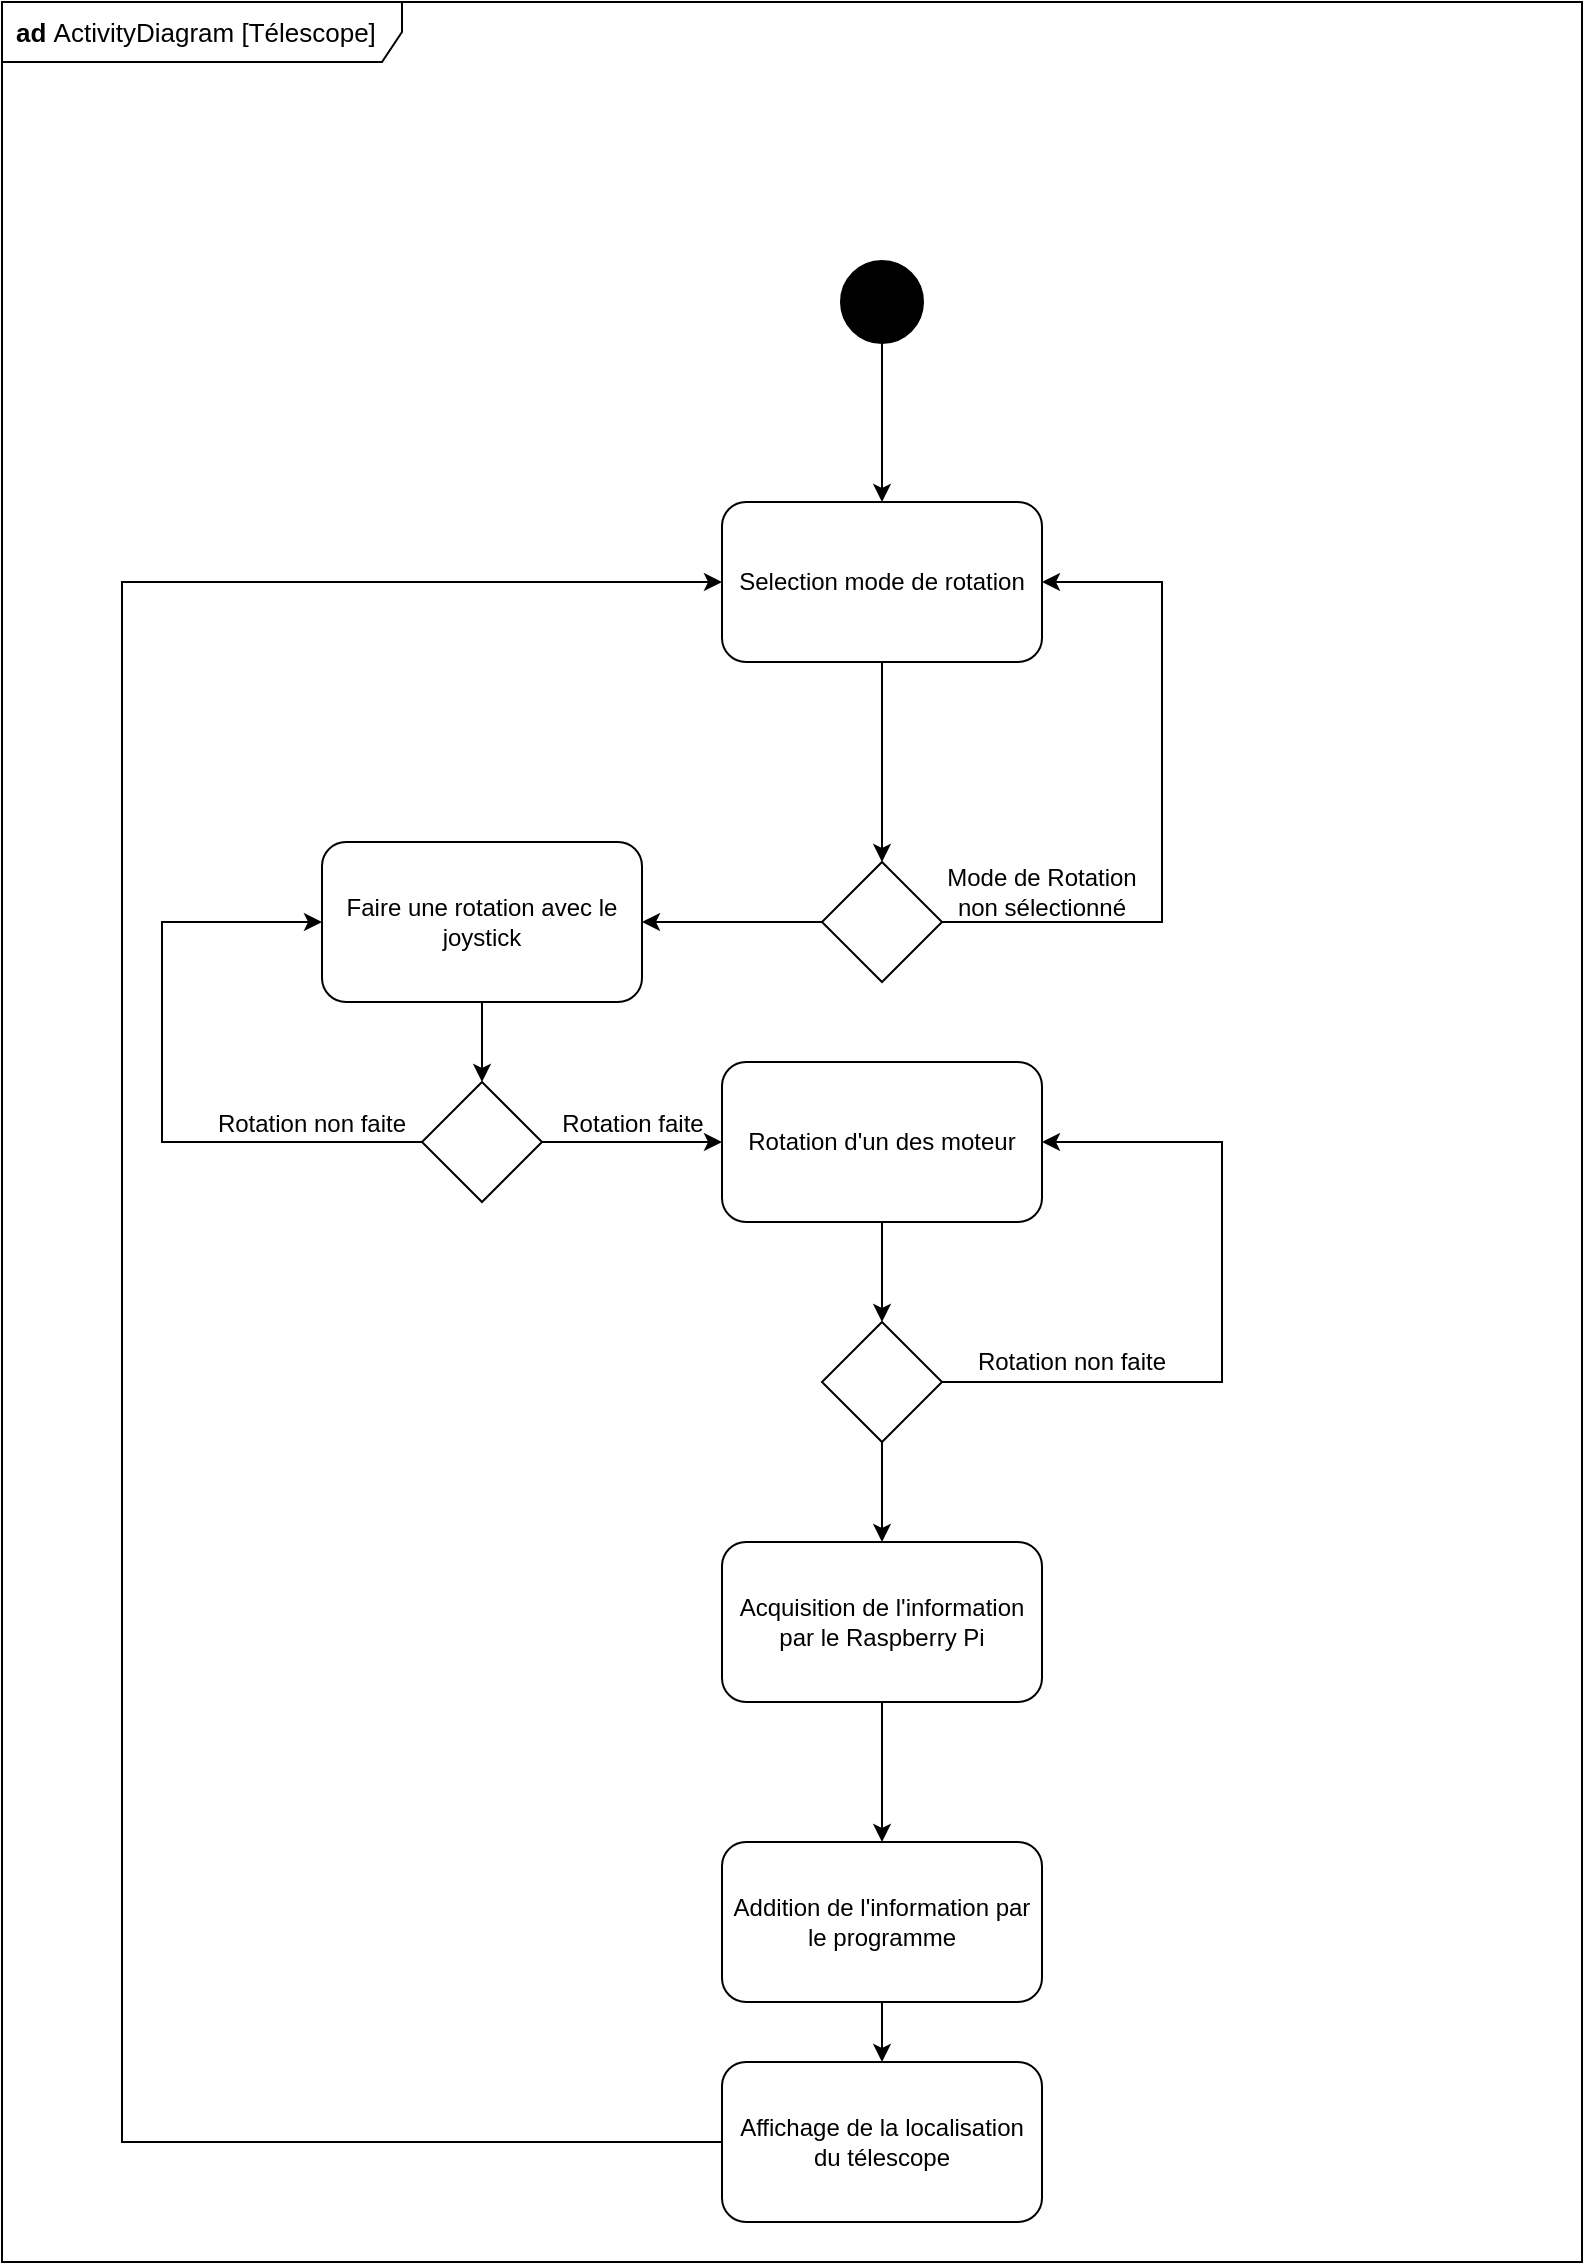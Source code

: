 <mxfile version="14.6.13" type="device"><diagram id="p0NTw1bZcEFrGvsExF-u" name="Page-1"><mxGraphModel dx="826" dy="933" grid="1" gridSize="10" guides="1" tooltips="1" connect="1" arrows="1" fold="1" page="1" pageScale="1" pageWidth="827" pageHeight="1169" math="0" shadow="0"><root><mxCell id="0"/><mxCell id="1" parent="0"/><mxCell id="d0Qr6n6mZK6fGKhHqJAh-38" value="&lt;font style=&quot;font-size: 13px&quot;&gt;&lt;b&gt;ad &lt;/b&gt;ActivityDiagram [Télescope]&lt;/font&gt;" style="shape=umlFrame;whiteSpace=wrap;html=1;width=200;height=30;boundedLbl=1;verticalAlign=middle;align=left;spacingLeft=5;rounded=0;shadow=0;sketch=0;strokeColor=#000000;strokeWidth=1;fillColor=#ffffff;gradientColor=none;swimlaneFillColor=#ffffff;" vertex="1" parent="1"><mxGeometry x="20" y="30" width="790" height="1130" as="geometry"/></mxCell><mxCell id="d0Qr6n6mZK6fGKhHqJAh-24" style="edgeStyle=none;rounded=0;orthogonalLoop=1;jettySize=auto;html=1;startArrow=none;startFill=0;endArrow=classic;endFill=1;strokeWidth=1;" edge="1" parent="1" source="d0Qr6n6mZK6fGKhHqJAh-4" target="d0Qr6n6mZK6fGKhHqJAh-5"><mxGeometry relative="1" as="geometry"/></mxCell><mxCell id="d0Qr6n6mZK6fGKhHqJAh-4" value="" style="shape=ellipse;html=1;fillColor=#000000;strokeWidth=2;verticalLabelPosition=bottom;verticalAlignment=top;perimeter=ellipsePerimeter;rounded=1;shadow=0;sketch=0;" vertex="1" parent="1"><mxGeometry x="440" y="160" width="40" height="40" as="geometry"/></mxCell><mxCell id="d0Qr6n6mZK6fGKhHqJAh-9" style="edgeStyle=orthogonalEdgeStyle;rounded=0;orthogonalLoop=1;jettySize=auto;html=1;endArrow=classic;endFill=1;strokeWidth=1;entryX=0.5;entryY=0;entryDx=0;entryDy=0;" edge="1" parent="1" source="d0Qr6n6mZK6fGKhHqJAh-5" target="d0Qr6n6mZK6fGKhHqJAh-6"><mxGeometry relative="1" as="geometry"><mxPoint x="460" y="480" as="targetPoint"/></mxGeometry></mxCell><mxCell id="d0Qr6n6mZK6fGKhHqJAh-12" style="edgeStyle=orthogonalEdgeStyle;rounded=0;orthogonalLoop=1;jettySize=auto;html=1;entryX=1;entryY=0.5;entryDx=0;entryDy=0;endArrow=none;endFill=0;strokeWidth=1;startArrow=classic;startFill=1;exitX=1;exitY=0.5;exitDx=0;exitDy=0;" edge="1" parent="1" source="d0Qr6n6mZK6fGKhHqJAh-5" target="d0Qr6n6mZK6fGKhHqJAh-6"><mxGeometry relative="1" as="geometry"><Array as="points"><mxPoint x="600" y="320"/><mxPoint x="600" y="490"/></Array></mxGeometry></mxCell><mxCell id="d0Qr6n6mZK6fGKhHqJAh-5" value="Selection mode de rotation" style="shape=rect;html=1;rounded=1;whiteSpace=wrap;align=center;shadow=0;sketch=0;strokeColor=#000000;fillColor=#ffffff;" vertex="1" parent="1"><mxGeometry x="380" y="280" width="160" height="80" as="geometry"/></mxCell><mxCell id="d0Qr6n6mZK6fGKhHqJAh-23" style="rounded=0;orthogonalLoop=1;jettySize=auto;html=1;entryX=1;entryY=0.5;entryDx=0;entryDy=0;startArrow=none;startFill=0;endArrow=classic;endFill=1;strokeWidth=1;" edge="1" parent="1" source="d0Qr6n6mZK6fGKhHqJAh-6" target="d0Qr6n6mZK6fGKhHqJAh-7"><mxGeometry relative="1" as="geometry"/></mxCell><mxCell id="d0Qr6n6mZK6fGKhHqJAh-6" value="" style="rhombus;whiteSpace=wrap;html=1;rounded=0;shadow=0;sketch=0;strokeColor=#000000;fillColor=#ffffff;" vertex="1" parent="1"><mxGeometry x="430" y="460" width="60" height="60" as="geometry"/></mxCell><mxCell id="d0Qr6n6mZK6fGKhHqJAh-17" style="edgeStyle=elbowEdgeStyle;rounded=0;orthogonalLoop=1;jettySize=auto;html=1;entryX=0.5;entryY=0;entryDx=0;entryDy=0;startArrow=none;startFill=0;endArrow=classic;endFill=1;strokeWidth=1;" edge="1" parent="1" source="d0Qr6n6mZK6fGKhHqJAh-7" target="d0Qr6n6mZK6fGKhHqJAh-13"><mxGeometry relative="1" as="geometry"/></mxCell><mxCell id="d0Qr6n6mZK6fGKhHqJAh-7" value="Faire une rotation avec le joystick" style="shape=rect;html=1;rounded=1;whiteSpace=wrap;align=center;shadow=0;sketch=0;strokeColor=#000000;fillColor=#ffffff;" vertex="1" parent="1"><mxGeometry x="180" y="450" width="160" height="80" as="geometry"/></mxCell><mxCell id="d0Qr6n6mZK6fGKhHqJAh-22" style="rounded=0;orthogonalLoop=1;jettySize=auto;html=1;startArrow=none;startFill=0;endArrow=classic;endFill=1;strokeWidth=1;exitX=0;exitY=0.5;exitDx=0;exitDy=0;edgeStyle=orthogonalEdgeStyle;entryX=0;entryY=0.5;entryDx=0;entryDy=0;" edge="1" parent="1" source="d0Qr6n6mZK6fGKhHqJAh-13" target="d0Qr6n6mZK6fGKhHqJAh-7"><mxGeometry relative="1" as="geometry"><mxPoint x="170" y="490" as="targetPoint"/><mxPoint x="160" y="600" as="sourcePoint"/><Array as="points"><mxPoint x="100" y="600"/><mxPoint x="100" y="490"/></Array></mxGeometry></mxCell><mxCell id="d0Qr6n6mZK6fGKhHqJAh-26" style="edgeStyle=none;rounded=0;orthogonalLoop=1;jettySize=auto;html=1;entryX=0;entryY=0.5;entryDx=0;entryDy=0;startArrow=none;startFill=0;endArrow=classic;endFill=1;strokeWidth=1;" edge="1" parent="1" source="d0Qr6n6mZK6fGKhHqJAh-13" target="d0Qr6n6mZK6fGKhHqJAh-25"><mxGeometry relative="1" as="geometry"/></mxCell><mxCell id="d0Qr6n6mZK6fGKhHqJAh-13" value="" style="rhombus;whiteSpace=wrap;html=1;rounded=0;shadow=0;sketch=0;strokeColor=#000000;fillColor=#ffffff;strokeWidth=1;" vertex="1" parent="1"><mxGeometry x="230" y="570" width="60" height="60" as="geometry"/></mxCell><mxCell id="d0Qr6n6mZK6fGKhHqJAh-28" style="edgeStyle=none;rounded=0;orthogonalLoop=1;jettySize=auto;html=1;entryX=0.5;entryY=0;entryDx=0;entryDy=0;startArrow=none;startFill=0;endArrow=classic;endFill=1;strokeWidth=1;" edge="1" parent="1" source="d0Qr6n6mZK6fGKhHqJAh-25" target="d0Qr6n6mZK6fGKhHqJAh-27"><mxGeometry relative="1" as="geometry"/></mxCell><mxCell id="d0Qr6n6mZK6fGKhHqJAh-25" value="Rotation d'un des moteur" style="shape=rect;html=1;rounded=1;whiteSpace=wrap;align=center;shadow=0;sketch=0;strokeColor=#000000;strokeWidth=1;fillColor=#ffffff;gradientColor=none;" vertex="1" parent="1"><mxGeometry x="380" y="560" width="160" height="80" as="geometry"/></mxCell><mxCell id="d0Qr6n6mZK6fGKhHqJAh-29" style="edgeStyle=orthogonalEdgeStyle;rounded=0;orthogonalLoop=1;jettySize=auto;html=1;entryX=1;entryY=0.5;entryDx=0;entryDy=0;startArrow=none;startFill=0;endArrow=classic;endFill=1;strokeWidth=1;sketch=0;shadow=0;" edge="1" parent="1" source="d0Qr6n6mZK6fGKhHqJAh-27" target="d0Qr6n6mZK6fGKhHqJAh-25"><mxGeometry relative="1" as="geometry"><Array as="points"><mxPoint x="630" y="720"/><mxPoint x="630" y="600"/></Array></mxGeometry></mxCell><mxCell id="d0Qr6n6mZK6fGKhHqJAh-35" style="rounded=0;sketch=0;orthogonalLoop=1;jettySize=auto;html=1;entryX=0.5;entryY=0;entryDx=0;entryDy=0;shadow=0;startArrow=none;startFill=0;endArrow=classic;endFill=1;strokeColor=#000000;strokeWidth=1;" edge="1" parent="1" source="d0Qr6n6mZK6fGKhHqJAh-27" target="d0Qr6n6mZK6fGKhHqJAh-30"><mxGeometry relative="1" as="geometry"/></mxCell><mxCell id="d0Qr6n6mZK6fGKhHqJAh-27" value="" style="rhombus;whiteSpace=wrap;html=1;rounded=0;shadow=0;sketch=0;strokeColor=#000000;fillColor=#ffffff;strokeWidth=1;" vertex="1" parent="1"><mxGeometry x="430" y="690" width="60" height="60" as="geometry"/></mxCell><mxCell id="d0Qr6n6mZK6fGKhHqJAh-36" style="edgeStyle=none;rounded=0;sketch=0;orthogonalLoop=1;jettySize=auto;html=1;entryX=0.5;entryY=0;entryDx=0;entryDy=0;shadow=0;startArrow=none;startFill=0;endArrow=classic;endFill=1;strokeColor=#000000;strokeWidth=1;" edge="1" parent="1" source="d0Qr6n6mZK6fGKhHqJAh-30" target="d0Qr6n6mZK6fGKhHqJAh-32"><mxGeometry relative="1" as="geometry"/></mxCell><mxCell id="d0Qr6n6mZK6fGKhHqJAh-30" value="Acquisition de l'information par le Raspberry Pi" style="shape=rect;html=1;rounded=1;whiteSpace=wrap;align=center;shadow=0;sketch=0;strokeColor=#000000;strokeWidth=1;fillColor=#ffffff;gradientColor=none;" vertex="1" parent="1"><mxGeometry x="380" y="800" width="160" height="80" as="geometry"/></mxCell><mxCell id="d0Qr6n6mZK6fGKhHqJAh-37" style="edgeStyle=none;rounded=0;sketch=0;orthogonalLoop=1;jettySize=auto;html=1;exitX=0.5;exitY=1;exitDx=0;exitDy=0;shadow=0;startArrow=none;startFill=0;endArrow=classic;endFill=1;strokeColor=#000000;strokeWidth=1;" edge="1" parent="1" source="d0Qr6n6mZK6fGKhHqJAh-32" target="d0Qr6n6mZK6fGKhHqJAh-33"><mxGeometry relative="1" as="geometry"/></mxCell><mxCell id="d0Qr6n6mZK6fGKhHqJAh-32" value="Addition de l'information par le programme" style="shape=rect;html=1;rounded=1;whiteSpace=wrap;align=center;shadow=0;sketch=0;strokeColor=#000000;strokeWidth=1;fillColor=#ffffff;gradientColor=none;" vertex="1" parent="1"><mxGeometry x="380" y="950" width="160" height="80" as="geometry"/></mxCell><mxCell id="d0Qr6n6mZK6fGKhHqJAh-34" style="edgeStyle=orthogonalEdgeStyle;rounded=0;sketch=0;orthogonalLoop=1;jettySize=auto;html=1;entryX=0;entryY=0.5;entryDx=0;entryDy=0;shadow=0;startArrow=none;startFill=0;endArrow=classic;endFill=1;strokeColor=#000000;strokeWidth=1;" edge="1" parent="1" source="d0Qr6n6mZK6fGKhHqJAh-33" target="d0Qr6n6mZK6fGKhHqJAh-5"><mxGeometry relative="1" as="geometry"><Array as="points"><mxPoint x="80" y="1100"/><mxPoint x="80" y="320"/></Array></mxGeometry></mxCell><mxCell id="d0Qr6n6mZK6fGKhHqJAh-33" value="Affichage de la localisation du télescope" style="shape=rect;html=1;rounded=1;whiteSpace=wrap;align=center;shadow=0;sketch=0;strokeColor=#000000;strokeWidth=1;fillColor=#ffffff;gradientColor=none;" vertex="1" parent="1"><mxGeometry x="380" y="1060" width="160" height="80" as="geometry"/></mxCell><mxCell id="d0Qr6n6mZK6fGKhHqJAh-39" value="Rotation non faite" style="text;html=1;strokeColor=none;fillColor=none;align=center;verticalAlign=middle;whiteSpace=wrap;rounded=0;shadow=0;sketch=0;" vertex="1" parent="1"><mxGeometry x="500" y="700" width="110" height="20" as="geometry"/></mxCell><mxCell id="d0Qr6n6mZK6fGKhHqJAh-40" value="Rotation non faite" style="text;html=1;strokeColor=none;fillColor=none;align=center;verticalAlign=middle;whiteSpace=wrap;rounded=0;shadow=0;sketch=0;" vertex="1" parent="1"><mxGeometry x="120" y="581" width="110" height="20" as="geometry"/></mxCell><mxCell id="d0Qr6n6mZK6fGKhHqJAh-41" value="Rotation faite" style="text;html=1;strokeColor=none;fillColor=none;align=center;verticalAlign=middle;whiteSpace=wrap;rounded=0;shadow=0;sketch=0;" vertex="1" parent="1"><mxGeometry x="296" y="581" width="79" height="20" as="geometry"/></mxCell><mxCell id="d0Qr6n6mZK6fGKhHqJAh-42" value="Mode de Rotation non&amp;nbsp;sélectionné" style="text;html=1;strokeColor=none;fillColor=none;align=center;verticalAlign=middle;whiteSpace=wrap;rounded=0;shadow=0;sketch=0;" vertex="1" parent="1"><mxGeometry x="490" y="465" width="100" height="20" as="geometry"/></mxCell></root></mxGraphModel></diagram></mxfile>